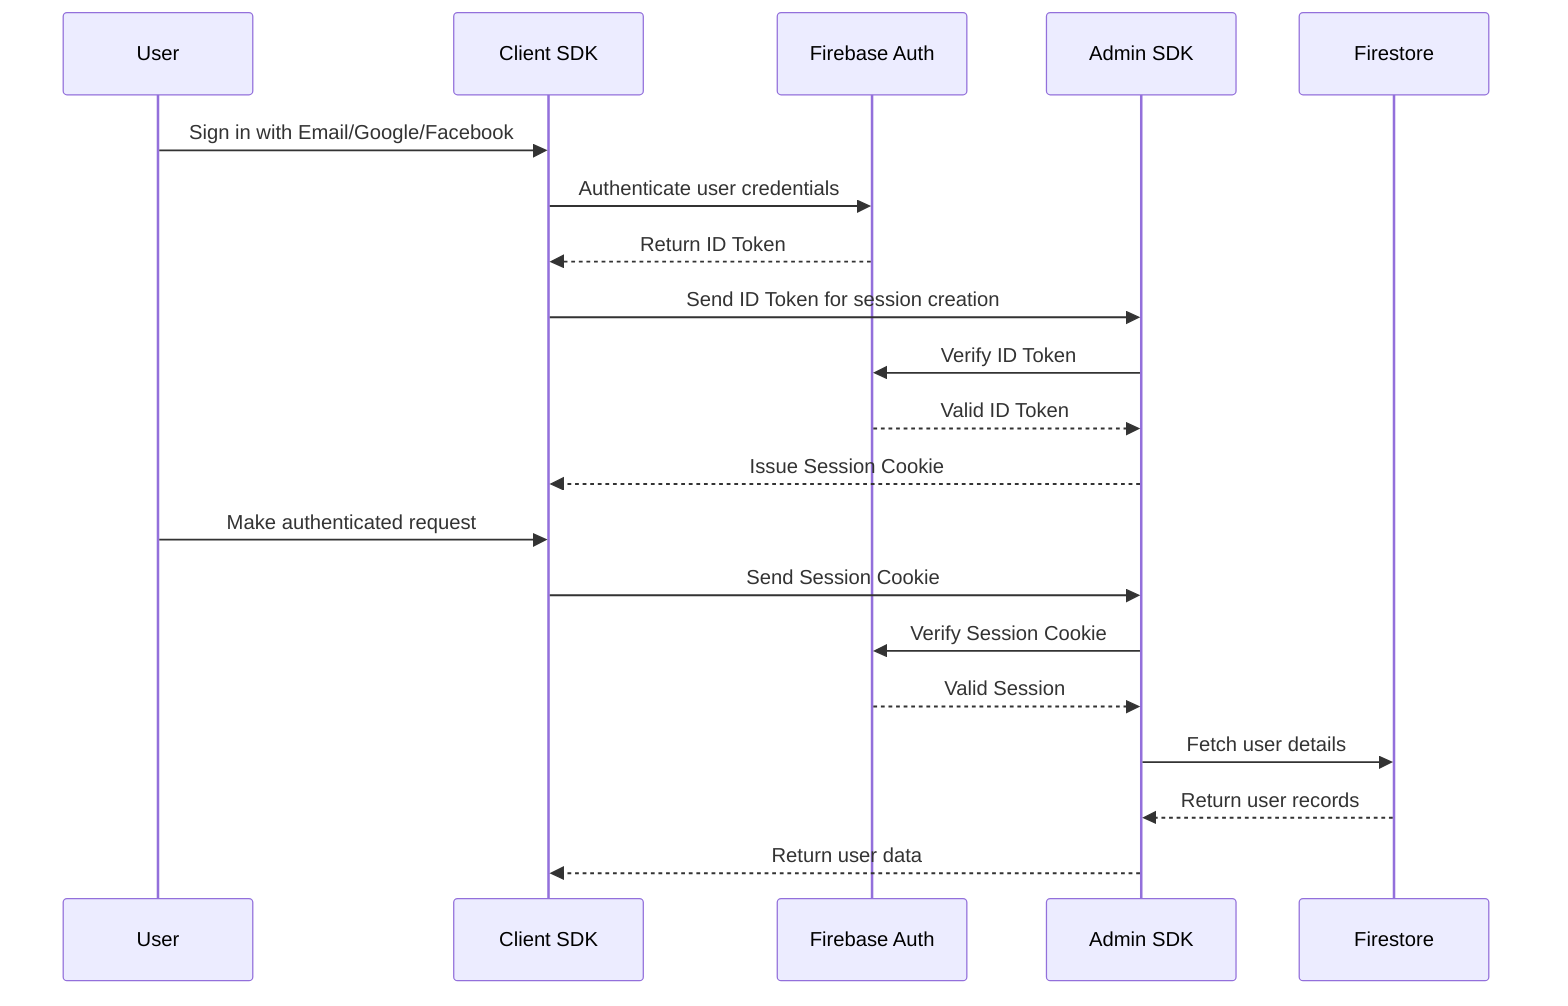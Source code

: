 sequenceDiagram
    participant User
    participant ClientSDK as Client SDK
    participant FirebaseAuth as Firebase Auth
    participant AdminSDK as Admin SDK
    participant Firestore

    User->>ClientSDK: Sign in with Email/Google/Facebook
    ClientSDK->>FirebaseAuth: Authenticate user credentials
    FirebaseAuth-->>ClientSDK: Return ID Token
    ClientSDK->>AdminSDK: Send ID Token for session creation
    AdminSDK->>FirebaseAuth: Verify ID Token
    FirebaseAuth-->>AdminSDK: Valid ID Token
    AdminSDK-->>ClientSDK: Issue Session Cookie

    User->>ClientSDK: Make authenticated request
    ClientSDK->>AdminSDK: Send Session Cookie
    AdminSDK->>FirebaseAuth: Verify Session Cookie
    FirebaseAuth-->>AdminSDK: Valid Session
    AdminSDK->>Firestore: Fetch user details
    Firestore-->>AdminSDK: Return user records
    AdminSDK-->>ClientSDK: Return user data